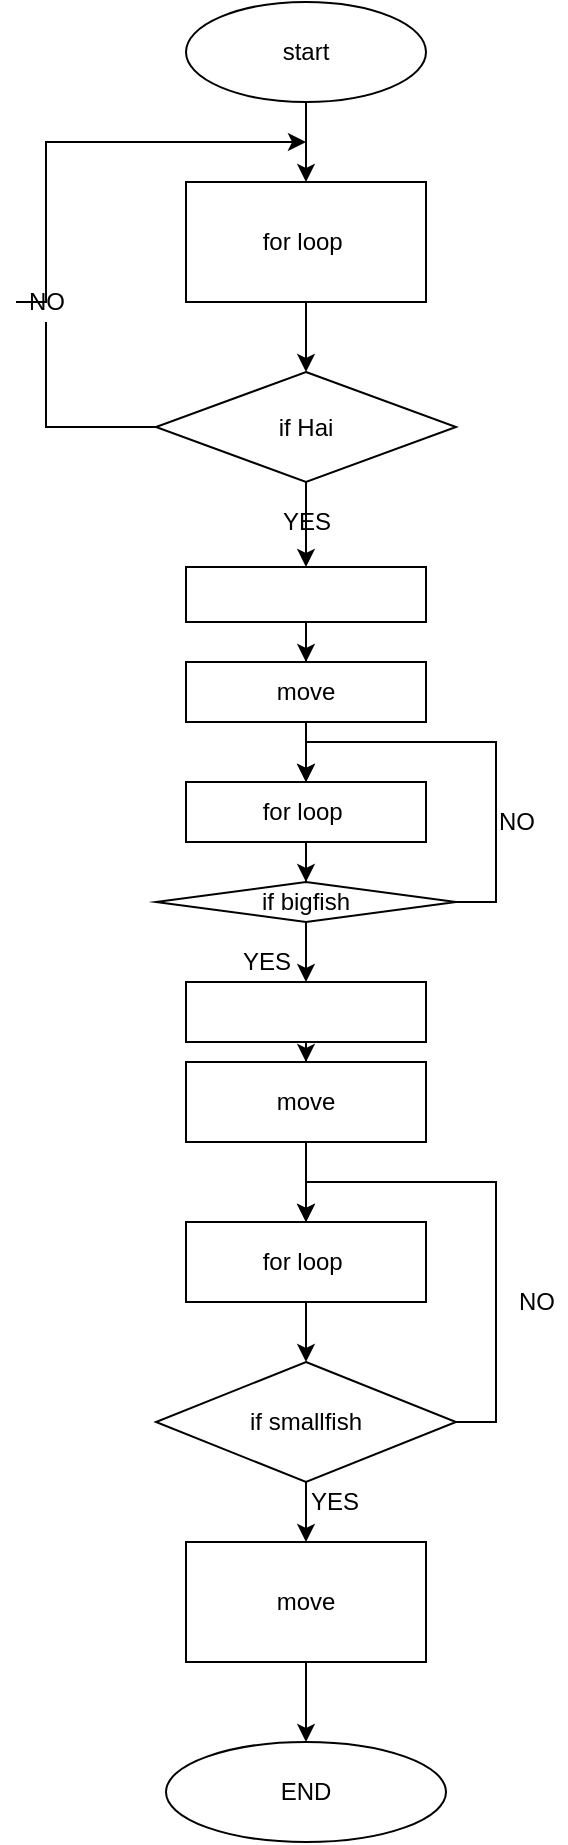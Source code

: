 <mxfile version="16.5.1" type="device"><diagram id="C5RBs43oDa-KdzZeNtuy" name="Page-1"><mxGraphModel dx="976" dy="689" grid="1" gridSize="10" guides="1" tooltips="1" connect="1" arrows="1" fold="1" page="1" pageScale="1" pageWidth="827" pageHeight="1169" math="0" shadow="0"><root><mxCell id="WIyWlLk6GJQsqaUBKTNV-0"/><mxCell id="WIyWlLk6GJQsqaUBKTNV-1" parent="WIyWlLk6GJQsqaUBKTNV-0"/><mxCell id="NI29opi8MXJVhwKfJCjZ-6" value="" style="edgeStyle=orthogonalEdgeStyle;rounded=0;orthogonalLoop=1;jettySize=auto;html=1;" edge="1" parent="WIyWlLk6GJQsqaUBKTNV-1" source="PRzCfDexN7u6nq1GkBFr-0" target="NI29opi8MXJVhwKfJCjZ-0"><mxGeometry relative="1" as="geometry"/></mxCell><mxCell id="PRzCfDexN7u6nq1GkBFr-0" value="start" style="ellipse;whiteSpace=wrap;html=1;" parent="WIyWlLk6GJQsqaUBKTNV-1" vertex="1"><mxGeometry x="340" y="10" width="120" height="50" as="geometry"/></mxCell><mxCell id="PRzCfDexN7u6nq1GkBFr-9" style="edgeStyle=orthogonalEdgeStyle;rounded=0;orthogonalLoop=1;jettySize=auto;html=1;exitX=0.5;exitY=1;exitDx=0;exitDy=0;entryX=0.5;entryY=0;entryDx=0;entryDy=0;" parent="WIyWlLk6GJQsqaUBKTNV-1" source="PRzCfDexN7u6nq1GkBFr-1" target="PRzCfDexN7u6nq1GkBFr-8" edge="1"><mxGeometry relative="1" as="geometry"><Array as="points"><mxPoint x="400" y="293"/></Array></mxGeometry></mxCell><mxCell id="NI29opi8MXJVhwKfJCjZ-16" value="" style="edgeStyle=orthogonalEdgeStyle;rounded=0;orthogonalLoop=1;jettySize=auto;html=1;" edge="1" parent="WIyWlLk6GJQsqaUBKTNV-1" source="PRzCfDexN7u6nq1GkBFr-6" target="PRzCfDexN7u6nq1GkBFr-19"><mxGeometry relative="1" as="geometry"/></mxCell><mxCell id="NI29opi8MXJVhwKfJCjZ-17" style="edgeStyle=orthogonalEdgeStyle;rounded=0;orthogonalLoop=1;jettySize=auto;html=1;exitX=1;exitY=0.5;exitDx=0;exitDy=0;entryX=0.5;entryY=0;entryDx=0;entryDy=0;" edge="1" parent="WIyWlLk6GJQsqaUBKTNV-1" source="PRzCfDexN7u6nq1GkBFr-6" target="NI29opi8MXJVhwKfJCjZ-13"><mxGeometry relative="1" as="geometry"/></mxCell><mxCell id="PRzCfDexN7u6nq1GkBFr-6" value="if bigfish" style="rhombus;whiteSpace=wrap;html=1;" parent="WIyWlLk6GJQsqaUBKTNV-1" vertex="1"><mxGeometry x="325" y="450" width="150" height="20" as="geometry"/></mxCell><mxCell id="NI29opi8MXJVhwKfJCjZ-25" style="edgeStyle=orthogonalEdgeStyle;rounded=0;orthogonalLoop=1;jettySize=auto;html=1;exitX=1;exitY=0.5;exitDx=0;exitDy=0;entryX=0.5;entryY=0;entryDx=0;entryDy=0;" edge="1" parent="WIyWlLk6GJQsqaUBKTNV-1" source="PRzCfDexN7u6nq1GkBFr-7" target="NI29opi8MXJVhwKfJCjZ-20"><mxGeometry relative="1" as="geometry"/></mxCell><mxCell id="NI29opi8MXJVhwKfJCjZ-26" value="" style="edgeStyle=orthogonalEdgeStyle;rounded=0;orthogonalLoop=1;jettySize=auto;html=1;" edge="1" parent="WIyWlLk6GJQsqaUBKTNV-1" source="PRzCfDexN7u6nq1GkBFr-7" target="PRzCfDexN7u6nq1GkBFr-24"><mxGeometry relative="1" as="geometry"/></mxCell><mxCell id="PRzCfDexN7u6nq1GkBFr-7" value="if smallfish" style="rhombus;whiteSpace=wrap;html=1;" parent="WIyWlLk6GJQsqaUBKTNV-1" vertex="1"><mxGeometry x="325" y="690" width="150" height="60" as="geometry"/></mxCell><mxCell id="NI29opi8MXJVhwKfJCjZ-12" style="edgeStyle=orthogonalEdgeStyle;rounded=0;orthogonalLoop=1;jettySize=auto;html=1;entryX=0.5;entryY=0;entryDx=0;entryDy=0;" edge="1" parent="WIyWlLk6GJQsqaUBKTNV-1" source="PRzCfDexN7u6nq1GkBFr-8" target="NI29opi8MXJVhwKfJCjZ-11"><mxGeometry relative="1" as="geometry"/></mxCell><mxCell id="PRzCfDexN7u6nq1GkBFr-8" value="" style="rounded=0;whiteSpace=wrap;html=1;" parent="WIyWlLk6GJQsqaUBKTNV-1" vertex="1"><mxGeometry x="340" y="292.5" width="120" height="27.5" as="geometry"/></mxCell><mxCell id="PRzCfDexN7u6nq1GkBFr-10" value="YES" style="text;html=1;align=center;verticalAlign=middle;resizable=0;points=[];autosize=1;strokeColor=none;fillColor=none;" parent="WIyWlLk6GJQsqaUBKTNV-1" vertex="1"><mxGeometry x="380" y="260" width="40" height="20" as="geometry"/></mxCell><mxCell id="PRzCfDexN7u6nq1GkBFr-17" value="NO" style="text;html=1;align=center;verticalAlign=middle;resizable=0;points=[];autosize=1;strokeColor=none;fillColor=none;" parent="WIyWlLk6GJQsqaUBKTNV-1" vertex="1"><mxGeometry x="490" y="410" width="30" height="20" as="geometry"/></mxCell><mxCell id="NI29opi8MXJVhwKfJCjZ-19" value="" style="edgeStyle=orthogonalEdgeStyle;rounded=0;orthogonalLoop=1;jettySize=auto;html=1;" edge="1" parent="WIyWlLk6GJQsqaUBKTNV-1" source="PRzCfDexN7u6nq1GkBFr-19" target="NI29opi8MXJVhwKfJCjZ-18"><mxGeometry relative="1" as="geometry"/></mxCell><mxCell id="PRzCfDexN7u6nq1GkBFr-19" value="" style="rounded=0;whiteSpace=wrap;html=1;" parent="WIyWlLk6GJQsqaUBKTNV-1" vertex="1"><mxGeometry x="340" y="500" width="120" height="30" as="geometry"/></mxCell><mxCell id="PRzCfDexN7u6nq1GkBFr-30" style="edgeStyle=orthogonalEdgeStyle;rounded=0;orthogonalLoop=1;jettySize=auto;html=1;" parent="WIyWlLk6GJQsqaUBKTNV-1" source="PRzCfDexN7u6nq1GkBFr-24" target="PRzCfDexN7u6nq1GkBFr-29" edge="1"><mxGeometry relative="1" as="geometry"><Array as="points"><mxPoint x="400" y="900"/><mxPoint x="400" y="900"/></Array></mxGeometry></mxCell><mxCell id="PRzCfDexN7u6nq1GkBFr-29" value="END" style="ellipse;whiteSpace=wrap;html=1;" parent="WIyWlLk6GJQsqaUBKTNV-1" vertex="1"><mxGeometry x="330" y="880" width="140" height="50" as="geometry"/></mxCell><mxCell id="NI29opi8MXJVhwKfJCjZ-4" style="edgeStyle=orthogonalEdgeStyle;rounded=0;orthogonalLoop=1;jettySize=auto;html=1;entryX=0.5;entryY=0;entryDx=0;entryDy=0;" edge="1" parent="WIyWlLk6GJQsqaUBKTNV-1" source="NI29opi8MXJVhwKfJCjZ-0" target="PRzCfDexN7u6nq1GkBFr-1"><mxGeometry relative="1" as="geometry"><Array as="points"><mxPoint x="400" y="195"/></Array></mxGeometry></mxCell><mxCell id="NI29opi8MXJVhwKfJCjZ-0" value="for loop&amp;nbsp;" style="rounded=0;whiteSpace=wrap;html=1;" vertex="1" parent="WIyWlLk6GJQsqaUBKTNV-1"><mxGeometry x="340" y="100" width="120" height="60" as="geometry"/></mxCell><mxCell id="NI29opi8MXJVhwKfJCjZ-5" style="edgeStyle=orthogonalEdgeStyle;rounded=0;orthogonalLoop=1;jettySize=auto;html=1;exitX=0;exitY=0.5;exitDx=0;exitDy=0;startArrow=none;" edge="1" parent="WIyWlLk6GJQsqaUBKTNV-1" source="PRzCfDexN7u6nq1GkBFr-11"><mxGeometry relative="1" as="geometry"><mxPoint x="400" y="80" as="targetPoint"/><Array as="points"><mxPoint x="270" y="160"/><mxPoint x="270" y="80"/></Array></mxGeometry></mxCell><mxCell id="PRzCfDexN7u6nq1GkBFr-1" value="if Hai" style="rhombus;whiteSpace=wrap;html=1;" parent="WIyWlLk6GJQsqaUBKTNV-1" vertex="1"><mxGeometry x="325" y="195" width="150" height="55" as="geometry"/></mxCell><mxCell id="PRzCfDexN7u6nq1GkBFr-11" value="NO" style="text;html=1;align=center;verticalAlign=middle;resizable=0;points=[];autosize=1;strokeColor=none;fillColor=none;" parent="WIyWlLk6GJQsqaUBKTNV-1" vertex="1"><mxGeometry x="255" y="150" width="30" height="20" as="geometry"/></mxCell><mxCell id="NI29opi8MXJVhwKfJCjZ-9" value="" style="edgeStyle=orthogonalEdgeStyle;rounded=0;orthogonalLoop=1;jettySize=auto;html=1;exitX=0;exitY=0.5;exitDx=0;exitDy=0;endArrow=none;" edge="1" parent="WIyWlLk6GJQsqaUBKTNV-1" source="PRzCfDexN7u6nq1GkBFr-1" target="PRzCfDexN7u6nq1GkBFr-11"><mxGeometry relative="1" as="geometry"><mxPoint x="400" y="80" as="targetPoint"/><mxPoint x="90" y="210" as="sourcePoint"/><Array as="points"/></mxGeometry></mxCell><mxCell id="PRzCfDexN7u6nq1GkBFr-22" value="YES" style="text;html=1;align=center;verticalAlign=middle;resizable=0;points=[];autosize=1;strokeColor=none;fillColor=none;" parent="WIyWlLk6GJQsqaUBKTNV-1" vertex="1"><mxGeometry x="360" y="480" width="40" height="20" as="geometry"/></mxCell><mxCell id="NI29opi8MXJVhwKfJCjZ-14" style="edgeStyle=orthogonalEdgeStyle;rounded=0;orthogonalLoop=1;jettySize=auto;html=1;" edge="1" parent="WIyWlLk6GJQsqaUBKTNV-1" source="NI29opi8MXJVhwKfJCjZ-11" target="NI29opi8MXJVhwKfJCjZ-13"><mxGeometry relative="1" as="geometry"/></mxCell><mxCell id="NI29opi8MXJVhwKfJCjZ-11" value="move" style="rounded=0;whiteSpace=wrap;html=1;" vertex="1" parent="WIyWlLk6GJQsqaUBKTNV-1"><mxGeometry x="340" y="340" width="120" height="30" as="geometry"/></mxCell><mxCell id="NI29opi8MXJVhwKfJCjZ-15" style="edgeStyle=orthogonalEdgeStyle;rounded=0;orthogonalLoop=1;jettySize=auto;html=1;entryX=0.5;entryY=0;entryDx=0;entryDy=0;" edge="1" parent="WIyWlLk6GJQsqaUBKTNV-1" source="NI29opi8MXJVhwKfJCjZ-13" target="PRzCfDexN7u6nq1GkBFr-6"><mxGeometry relative="1" as="geometry"/></mxCell><mxCell id="NI29opi8MXJVhwKfJCjZ-13" value="for loop&amp;nbsp;" style="rounded=0;whiteSpace=wrap;html=1;" vertex="1" parent="WIyWlLk6GJQsqaUBKTNV-1"><mxGeometry x="340" y="400" width="120" height="30" as="geometry"/></mxCell><mxCell id="NI29opi8MXJVhwKfJCjZ-21" value="" style="edgeStyle=orthogonalEdgeStyle;rounded=0;orthogonalLoop=1;jettySize=auto;html=1;" edge="1" parent="WIyWlLk6GJQsqaUBKTNV-1" source="NI29opi8MXJVhwKfJCjZ-18" target="NI29opi8MXJVhwKfJCjZ-20"><mxGeometry relative="1" as="geometry"/></mxCell><mxCell id="NI29opi8MXJVhwKfJCjZ-18" value="move" style="rounded=0;whiteSpace=wrap;html=1;" vertex="1" parent="WIyWlLk6GJQsqaUBKTNV-1"><mxGeometry x="340" y="540" width="120" height="40" as="geometry"/></mxCell><mxCell id="NI29opi8MXJVhwKfJCjZ-22" value="" style="edgeStyle=orthogonalEdgeStyle;rounded=0;orthogonalLoop=1;jettySize=auto;html=1;" edge="1" parent="WIyWlLk6GJQsqaUBKTNV-1" source="NI29opi8MXJVhwKfJCjZ-20" target="PRzCfDexN7u6nq1GkBFr-7"><mxGeometry relative="1" as="geometry"/></mxCell><mxCell id="NI29opi8MXJVhwKfJCjZ-20" value="for loop&amp;nbsp;" style="rounded=0;whiteSpace=wrap;html=1;" vertex="1" parent="WIyWlLk6GJQsqaUBKTNV-1"><mxGeometry x="340" y="620" width="120" height="40" as="geometry"/></mxCell><mxCell id="PRzCfDexN7u6nq1GkBFr-24" value="move" style="rounded=0;whiteSpace=wrap;html=1;" parent="WIyWlLk6GJQsqaUBKTNV-1" vertex="1"><mxGeometry x="340" y="780" width="120" height="60" as="geometry"/></mxCell><mxCell id="NI29opi8MXJVhwKfJCjZ-27" value="YES" style="text;html=1;align=center;verticalAlign=middle;resizable=0;points=[];autosize=1;strokeColor=none;fillColor=none;" vertex="1" parent="WIyWlLk6GJQsqaUBKTNV-1"><mxGeometry x="394" y="750" width="40" height="20" as="geometry"/></mxCell><mxCell id="NI29opi8MXJVhwKfJCjZ-28" value="NO" style="text;html=1;align=center;verticalAlign=middle;resizable=0;points=[];autosize=1;strokeColor=none;fillColor=none;" vertex="1" parent="WIyWlLk6GJQsqaUBKTNV-1"><mxGeometry x="500" y="650" width="30" height="20" as="geometry"/></mxCell></root></mxGraphModel></diagram></mxfile>